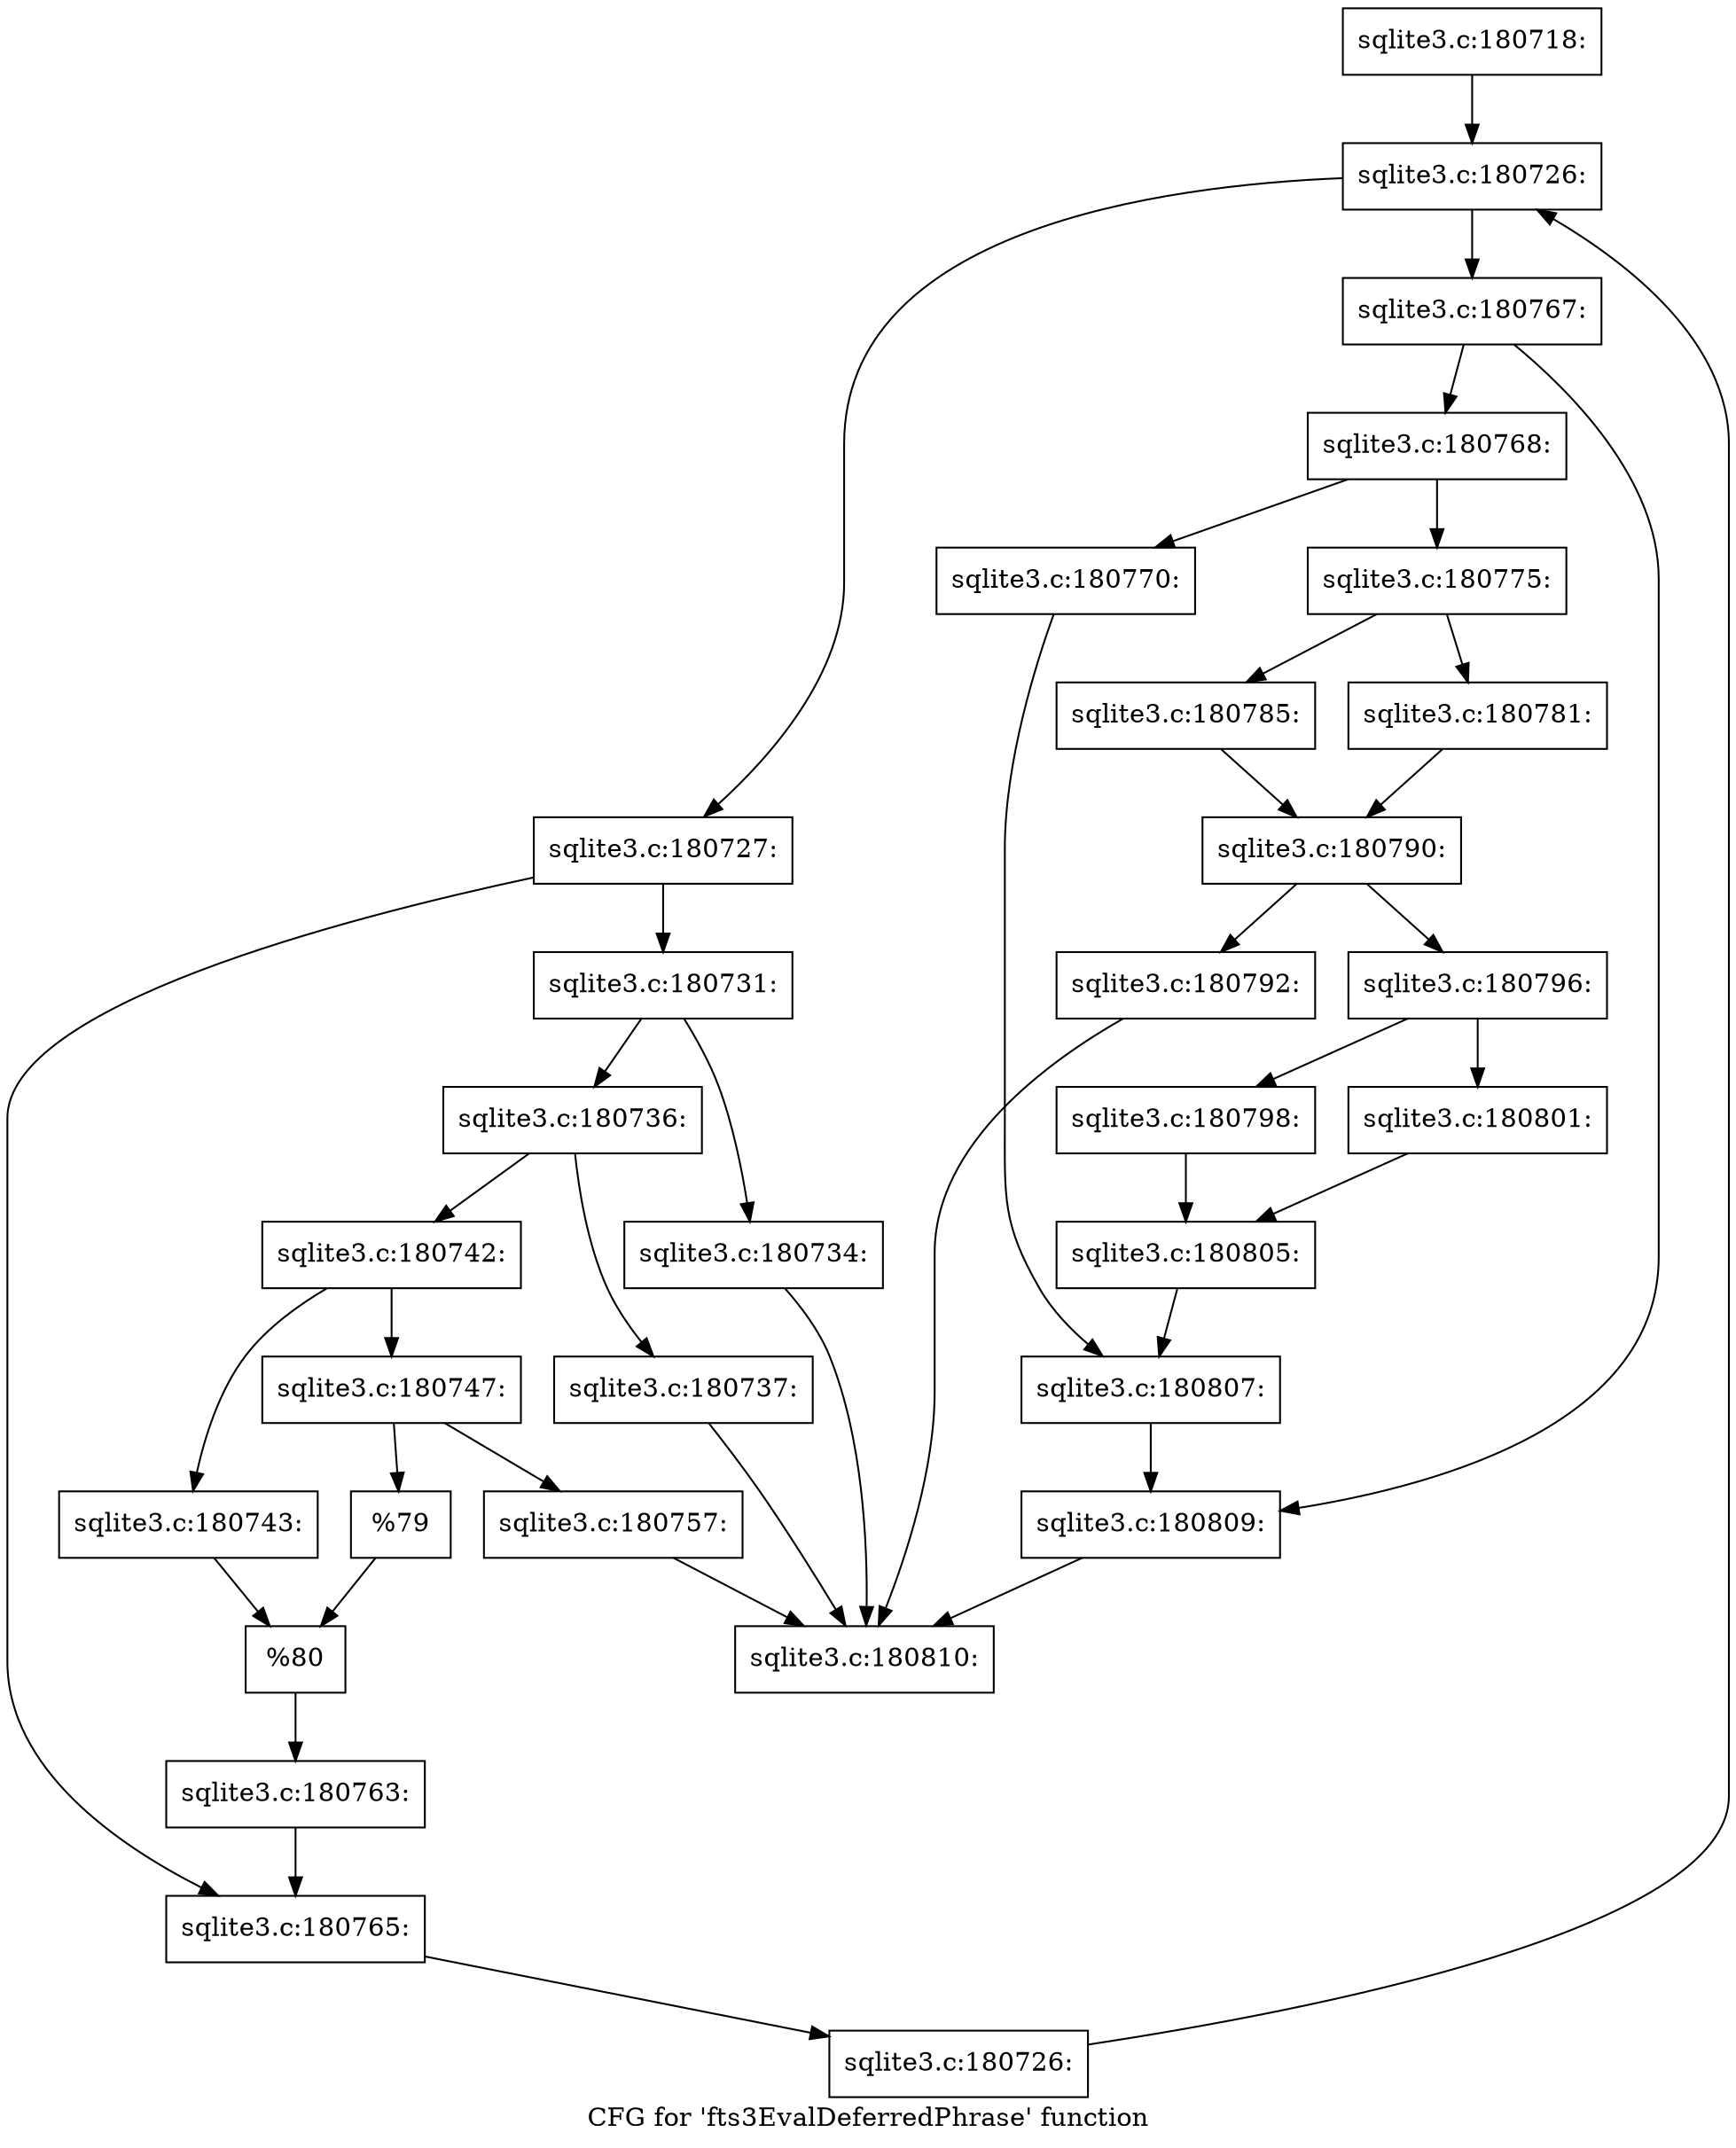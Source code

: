 digraph "CFG for 'fts3EvalDeferredPhrase' function" {
	label="CFG for 'fts3EvalDeferredPhrase' function";

	Node0x55c0fb010e60 [shape=record,label="{sqlite3.c:180718:}"];
	Node0x55c0fb010e60 -> Node0x55c0fb01e3c0;
	Node0x55c0fb01e3c0 [shape=record,label="{sqlite3.c:180726:}"];
	Node0x55c0fb01e3c0 -> Node0x55c0fb01e5e0;
	Node0x55c0fb01e3c0 -> Node0x55c0fb01e210;
	Node0x55c0fb01e5e0 [shape=record,label="{sqlite3.c:180727:}"];
	Node0x55c0fb01e5e0 -> Node0x55c0fb01f7e0;
	Node0x55c0fb01e5e0 -> Node0x55c0fb01f830;
	Node0x55c0fb01f7e0 [shape=record,label="{sqlite3.c:180731:}"];
	Node0x55c0fb01f7e0 -> Node0x55c0f6d0edb0;
	Node0x55c0fb01f7e0 -> Node0x55c0fb020b20;
	Node0x55c0f6d0edb0 [shape=record,label="{sqlite3.c:180734:}"];
	Node0x55c0f6d0edb0 -> Node0x55c0fb017310;
	Node0x55c0fb020b20 [shape=record,label="{sqlite3.c:180736:}"];
	Node0x55c0fb020b20 -> Node0x55c0fb0211e0;
	Node0x55c0fb020b20 -> Node0x55c0fb021280;
	Node0x55c0fb0211e0 [shape=record,label="{sqlite3.c:180737:}"];
	Node0x55c0fb0211e0 -> Node0x55c0fb017310;
	Node0x55c0fb021280 [shape=record,label="{sqlite3.c:180742:}"];
	Node0x55c0fb021280 -> Node0x55c0fb021e00;
	Node0x55c0fb021280 -> Node0x55c0fb021ea0;
	Node0x55c0fb021e00 [shape=record,label="{sqlite3.c:180743:}"];
	Node0x55c0fb021e00 -> Node0x55c0fb021e50;
	Node0x55c0fb021ea0 [shape=record,label="{sqlite3.c:180747:}"];
	Node0x55c0fb021ea0 -> Node0x55c0fb023480;
	Node0x55c0fb021ea0 -> Node0x55c0fb023e50;
	Node0x55c0fb023480 [shape=record,label="{sqlite3.c:180757:}"];
	Node0x55c0fb023480 -> Node0x55c0fb017310;
	Node0x55c0fb023e50 [shape=record,label="{%79}"];
	Node0x55c0fb023e50 -> Node0x55c0fb021e50;
	Node0x55c0fb021e50 [shape=record,label="{%80}"];
	Node0x55c0fb021e50 -> Node0x55c0fb021230;
	Node0x55c0fb021230 [shape=record,label="{sqlite3.c:180763:}"];
	Node0x55c0fb021230 -> Node0x55c0fb01f830;
	Node0x55c0fb01f830 [shape=record,label="{sqlite3.c:180765:}"];
	Node0x55c0fb01f830 -> Node0x55c0fb01e550;
	Node0x55c0fb01e550 [shape=record,label="{sqlite3.c:180726:}"];
	Node0x55c0fb01e550 -> Node0x55c0fb01e3c0;
	Node0x55c0fb01e210 [shape=record,label="{sqlite3.c:180767:}"];
	Node0x55c0fb01e210 -> Node0x55c0fb0254d0;
	Node0x55c0fb01e210 -> Node0x55c0fb025520;
	Node0x55c0fb0254d0 [shape=record,label="{sqlite3.c:180768:}"];
	Node0x55c0fb0254d0 -> Node0x55c0fb025dd0;
	Node0x55c0fb0254d0 -> Node0x55c0fb025e70;
	Node0x55c0fb025dd0 [shape=record,label="{sqlite3.c:180770:}"];
	Node0x55c0fb025dd0 -> Node0x55c0fb025e20;
	Node0x55c0fb025e70 [shape=record,label="{sqlite3.c:180775:}"];
	Node0x55c0fb025e70 -> Node0x55c0fb027f80;
	Node0x55c0fb025e70 -> Node0x55c0fb028020;
	Node0x55c0fb027f80 [shape=record,label="{sqlite3.c:180781:}"];
	Node0x55c0fb027f80 -> Node0x55c0fb027fd0;
	Node0x55c0fb028020 [shape=record,label="{sqlite3.c:180785:}"];
	Node0x55c0fb028020 -> Node0x55c0fb027fd0;
	Node0x55c0fb027fd0 [shape=record,label="{sqlite3.c:180790:}"];
	Node0x55c0fb027fd0 -> Node0x55c0fb029b00;
	Node0x55c0fb027fd0 -> Node0x55c0fb029ab0;
	Node0x55c0fb029ab0 [shape=record,label="{sqlite3.c:180792:}"];
	Node0x55c0fb029ab0 -> Node0x55c0fb017310;
	Node0x55c0fb029b00 [shape=record,label="{sqlite3.c:180796:}"];
	Node0x55c0fb029b00 -> Node0x55c0fb02a580;
	Node0x55c0fb029b00 -> Node0x55c0fb02a620;
	Node0x55c0fb02a580 [shape=record,label="{sqlite3.c:180798:}"];
	Node0x55c0fb02a580 -> Node0x55c0fb02a5d0;
	Node0x55c0fb02a620 [shape=record,label="{sqlite3.c:180801:}"];
	Node0x55c0fb02a620 -> Node0x55c0fb02a5d0;
	Node0x55c0fb02a5d0 [shape=record,label="{sqlite3.c:180805:}"];
	Node0x55c0fb02a5d0 -> Node0x55c0fb025e20;
	Node0x55c0fb025e20 [shape=record,label="{sqlite3.c:180807:}"];
	Node0x55c0fb025e20 -> Node0x55c0fb025520;
	Node0x55c0fb025520 [shape=record,label="{sqlite3.c:180809:}"];
	Node0x55c0fb025520 -> Node0x55c0fb017310;
	Node0x55c0fb017310 [shape=record,label="{sqlite3.c:180810:}"];
}
